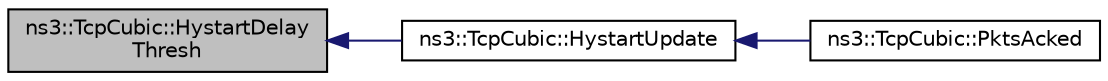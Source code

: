 digraph "ns3::TcpCubic::HystartDelayThresh"
{
  edge [fontname="Helvetica",fontsize="10",labelfontname="Helvetica",labelfontsize="10"];
  node [fontname="Helvetica",fontsize="10",shape=record];
  rankdir="LR";
  Node1 [label="ns3::TcpCubic::HystartDelay\lThresh",height=0.2,width=0.4,color="black", fillcolor="grey75", style="filled", fontcolor="black"];
  Node1 -> Node2 [dir="back",color="midnightblue",fontsize="10",style="solid"];
  Node2 [label="ns3::TcpCubic::HystartUpdate",height=0.2,width=0.4,color="black", fillcolor="white", style="filled",URL="$d3/dc3/classns3_1_1TcpCubic.html#ac32cb45bced2f370fe530e307414fb3b",tooltip="Update HyStart parameters. "];
  Node2 -> Node3 [dir="back",color="midnightblue",fontsize="10",style="solid"];
  Node3 [label="ns3::TcpCubic::PktsAcked",height=0.2,width=0.4,color="black", fillcolor="white", style="filled",URL="$d3/dc3/classns3_1_1TcpCubic.html#abcd72325d169bdd2a3858825aea8ca51",tooltip="Timing information on received ACK. "];
}
